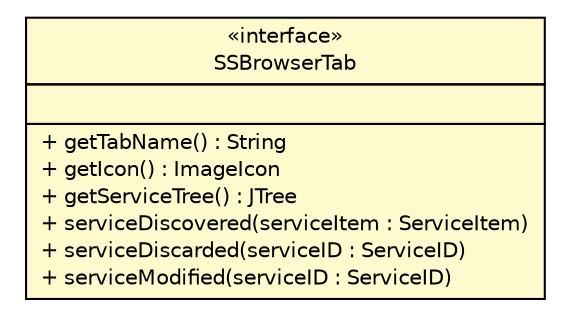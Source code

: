 #!/usr/local/bin/dot
#
# Class diagram 
# Generated by UMLGraph version R5_6 (http://www.umlgraph.org/)
#

digraph G {
	edge [fontname="Helvetica",fontsize=10,labelfontname="Helvetica",labelfontsize=10];
	node [fontname="Helvetica",fontsize=10,shape=plaintext];
	nodesep=0.25;
	ranksep=0.5;
	// sorcer.ssb.browser.api.SSBrowserTab
	c390333 [label=<<table title="sorcer.ssb.browser.api.SSBrowserTab" border="0" cellborder="1" cellspacing="0" cellpadding="2" port="p" bgcolor="lemonChiffon" href="./SSBrowserTab.html">
		<tr><td><table border="0" cellspacing="0" cellpadding="1">
<tr><td align="center" balign="center"> &#171;interface&#187; </td></tr>
<tr><td align="center" balign="center"> SSBrowserTab </td></tr>
		</table></td></tr>
		<tr><td><table border="0" cellspacing="0" cellpadding="1">
<tr><td align="left" balign="left">  </td></tr>
		</table></td></tr>
		<tr><td><table border="0" cellspacing="0" cellpadding="1">
<tr><td align="left" balign="left"> + getTabName() : String </td></tr>
<tr><td align="left" balign="left"> + getIcon() : ImageIcon </td></tr>
<tr><td align="left" balign="left"> + getServiceTree() : JTree </td></tr>
<tr><td align="left" balign="left"> + serviceDiscovered(serviceItem : ServiceItem) </td></tr>
<tr><td align="left" balign="left"> + serviceDiscarded(serviceID : ServiceID) </td></tr>
<tr><td align="left" balign="left"> + serviceModified(serviceID : ServiceID) </td></tr>
		</table></td></tr>
		</table>>, URL="./SSBrowserTab.html", fontname="Helvetica", fontcolor="black", fontsize=10.0];
}

